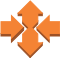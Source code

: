 <?xml version="1.0" encoding="UTF-8"?>
<dia:diagram xmlns:dia="http://www.lysator.liu.se/~alla/dia/">
  <dia:layer name="Fondo" visible="true" active="true">
    <dia:group>
      <dia:group>
        <dia:group>
          <dia:group>
            <dia:object type="Standard - Box" version="0" id="O0">
              <dia:attribute name="obj_pos">
                <dia:point val="1.892,1.694"/>
              </dia:attribute>
              <dia:attribute name="obj_bb">
                <dia:rectangle val="1.892,1.694;2.117,1.821"/>
              </dia:attribute>
              <dia:attribute name="elem_corner">
                <dia:point val="1.892,1.694"/>
              </dia:attribute>
              <dia:attribute name="elem_width">
                <dia:real val="0.225"/>
              </dia:attribute>
              <dia:attribute name="elem_height">
                <dia:real val="0.127"/>
              </dia:attribute>
              <dia:attribute name="border_width">
                <dia:real val="0"/>
              </dia:attribute>
              <dia:attribute name="border_color">
                <dia:color val="#9d5125"/>
              </dia:attribute>
              <dia:attribute name="inner_color">
                <dia:color val="#9d5125"/>
              </dia:attribute>
              <dia:attribute name="show_background">
                <dia:boolean val="true"/>
              </dia:attribute>
            </dia:object>
          </dia:group>
          <dia:group>
            <dia:object type="Standard - Box" version="0" id="O1">
              <dia:attribute name="obj_pos">
                <dia:point val="2.874,1.694"/>
              </dia:attribute>
              <dia:attribute name="obj_bb">
                <dia:rectangle val="2.874,1.694;3.098,1.821"/>
              </dia:attribute>
              <dia:attribute name="elem_corner">
                <dia:point val="2.874,1.694"/>
              </dia:attribute>
              <dia:attribute name="elem_width">
                <dia:real val="0.225"/>
              </dia:attribute>
              <dia:attribute name="elem_height">
                <dia:real val="0.127"/>
              </dia:attribute>
              <dia:attribute name="border_width">
                <dia:real val="0"/>
              </dia:attribute>
              <dia:attribute name="border_color">
                <dia:color val="#9d5125"/>
              </dia:attribute>
              <dia:attribute name="inner_color">
                <dia:color val="#9d5125"/>
              </dia:attribute>
              <dia:attribute name="show_background">
                <dia:boolean val="true"/>
              </dia:attribute>
            </dia:object>
          </dia:group>
          <dia:group>
            <dia:object type="Standard - Polygon" version="0" id="O2">
              <dia:attribute name="obj_pos">
                <dia:point val="2.874,2.102"/>
              </dia:attribute>
              <dia:attribute name="obj_bb">
                <dia:rectangle val="2.569,2.102;2.874,2.543"/>
              </dia:attribute>
              <dia:attribute name="poly_points">
                <dia:point val="2.874,2.102"/>
                <dia:point val="2.874,2.229"/>
                <dia:point val="2.569,2.543"/>
                <dia:point val="2.569,2.415"/>
              </dia:attribute>
              <dia:attribute name="line_color">
                <dia:color val="#9d5125"/>
              </dia:attribute>
              <dia:attribute name="line_width">
                <dia:real val="0"/>
              </dia:attribute>
              <dia:attribute name="inner_color">
                <dia:color val="#9d5125"/>
              </dia:attribute>
              <dia:attribute name="show_background">
                <dia:boolean val="true"/>
              </dia:attribute>
            </dia:object>
          </dia:group>
          <dia:group>
            <dia:object type="Standard - Polygon" version="0" id="O3">
              <dia:attribute name="obj_pos">
                <dia:point val="2.434,2.415"/>
              </dia:attribute>
              <dia:attribute name="obj_bb">
                <dia:rectangle val="2.117,2.091;2.434,2.543"/>
              </dia:attribute>
              <dia:attribute name="poly_points">
                <dia:point val="2.434,2.415"/>
                <dia:point val="2.434,2.543"/>
                <dia:point val="2.117,2.218"/>
                <dia:point val="2.117,2.091"/>
              </dia:attribute>
              <dia:attribute name="line_color">
                <dia:color val="#9d5125"/>
              </dia:attribute>
              <dia:attribute name="line_width">
                <dia:real val="0"/>
              </dia:attribute>
              <dia:attribute name="inner_color">
                <dia:color val="#9d5125"/>
              </dia:attribute>
              <dia:attribute name="show_background">
                <dia:boolean val="true"/>
              </dia:attribute>
            </dia:object>
          </dia:group>
          <dia:group>
            <dia:object type="Standard - Box" version="0" id="O4">
              <dia:attribute name="obj_pos">
                <dia:point val="3.444,2.71"/>
              </dia:attribute>
              <dia:attribute name="obj_bb">
                <dia:rectangle val="3.444,2.71;3.966,2.837"/>
              </dia:attribute>
              <dia:attribute name="elem_corner">
                <dia:point val="3.444,2.71"/>
              </dia:attribute>
              <dia:attribute name="elem_width">
                <dia:real val="0.521"/>
              </dia:attribute>
              <dia:attribute name="elem_height">
                <dia:real val="0.127"/>
              </dia:attribute>
              <dia:attribute name="border_width">
                <dia:real val="0"/>
              </dia:attribute>
              <dia:attribute name="border_color">
                <dia:color val="#9d5125"/>
              </dia:attribute>
              <dia:attribute name="inner_color">
                <dia:color val="#9d5125"/>
              </dia:attribute>
              <dia:attribute name="show_background">
                <dia:boolean val="true"/>
              </dia:attribute>
            </dia:object>
          </dia:group>
          <dia:group>
            <dia:object type="Standard - Box" version="0" id="O5">
              <dia:attribute name="obj_pos">
                <dia:point val="1.034,2.71"/>
              </dia:attribute>
              <dia:attribute name="obj_bb">
                <dia:rectangle val="1.034,2.71;1.556,2.837"/>
              </dia:attribute>
              <dia:attribute name="elem_corner">
                <dia:point val="1.034,2.71"/>
              </dia:attribute>
              <dia:attribute name="elem_width">
                <dia:real val="0.521"/>
              </dia:attribute>
              <dia:attribute name="elem_height">
                <dia:real val="0.127"/>
              </dia:attribute>
              <dia:attribute name="border_width">
                <dia:real val="0"/>
              </dia:attribute>
              <dia:attribute name="border_color">
                <dia:color val="#9d5125"/>
              </dia:attribute>
              <dia:attribute name="inner_color">
                <dia:color val="#9d5125"/>
              </dia:attribute>
              <dia:attribute name="show_background">
                <dia:boolean val="true"/>
              </dia:attribute>
            </dia:object>
          </dia:group>
          <dia:group>
            <dia:object type="Standard - Polygon" version="0" id="O6">
              <dia:attribute name="obj_pos">
                <dia:point val="3.444,3.015"/>
              </dia:attribute>
              <dia:attribute name="obj_bb">
                <dia:rectangle val="2.833,2.412;3.444,3.142"/>
              </dia:attribute>
              <dia:attribute name="poly_points">
                <dia:point val="3.444,3.015"/>
                <dia:point val="3.444,3.142"/>
                <dia:point val="2.833,2.539"/>
                <dia:point val="2.833,2.412"/>
              </dia:attribute>
              <dia:attribute name="line_color">
                <dia:color val="#9d5125"/>
              </dia:attribute>
              <dia:attribute name="line_width">
                <dia:real val="0"/>
              </dia:attribute>
              <dia:attribute name="inner_color">
                <dia:color val="#9d5125"/>
              </dia:attribute>
              <dia:attribute name="show_background">
                <dia:boolean val="true"/>
              </dia:attribute>
            </dia:object>
          </dia:group>
          <dia:group>
            <dia:object type="Standard - Polygon" version="0" id="O7">
              <dia:attribute name="obj_pos">
                <dia:point val="1.556,1.817"/>
              </dia:attribute>
              <dia:attribute name="obj_bb">
                <dia:rectangle val="1.034,1.817;2.167,3.015"/>
              </dia:attribute>
              <dia:attribute name="poly_points">
                <dia:point val="1.556,1.817"/>
                <dia:point val="2.167,2.419"/>
                <dia:point val="1.556,3.015"/>
                <dia:point val="1.556,2.71"/>
                <dia:point val="1.034,2.71"/>
                <dia:point val="1.034,2.121"/>
                <dia:point val="1.556,2.121"/>
              </dia:attribute>
              <dia:attribute name="line_color">
                <dia:color val="#f48334"/>
              </dia:attribute>
              <dia:attribute name="line_width">
                <dia:real val="0"/>
              </dia:attribute>
              <dia:attribute name="inner_color">
                <dia:color val="#f48334"/>
              </dia:attribute>
              <dia:attribute name="show_background">
                <dia:boolean val="true"/>
              </dia:attribute>
            </dia:object>
          </dia:group>
          <dia:group>
            <dia:object type="Standard - Polygon" version="0" id="O8">
              <dia:attribute name="obj_pos">
                <dia:point val="2.167,2.419"/>
              </dia:attribute>
              <dia:attribute name="obj_bb">
                <dia:rectangle val="1.556,2.419;2.167,3.142"/>
              </dia:attribute>
              <dia:attribute name="poly_points">
                <dia:point val="2.167,2.419"/>
                <dia:point val="2.167,2.546"/>
                <dia:point val="1.556,3.142"/>
                <dia:point val="1.556,3.015"/>
              </dia:attribute>
              <dia:attribute name="line_color">
                <dia:color val="#9d5125"/>
              </dia:attribute>
              <dia:attribute name="line_width">
                <dia:real val="0"/>
              </dia:attribute>
              <dia:attribute name="inner_color">
                <dia:color val="#9d5125"/>
              </dia:attribute>
              <dia:attribute name="show_background">
                <dia:boolean val="true"/>
              </dia:attribute>
            </dia:object>
          </dia:group>
          <dia:group>
            <dia:object type="Standard - Polygon" version="0" id="O9">
              <dia:attribute name="obj_pos">
                <dia:point val="3.444,1.817"/>
              </dia:attribute>
              <dia:attribute name="obj_bb">
                <dia:rectangle val="2.833,1.817;3.966,3.015"/>
              </dia:attribute>
              <dia:attribute name="poly_points">
                <dia:point val="3.444,1.817"/>
                <dia:point val="3.444,2.121"/>
                <dia:point val="3.966,2.121"/>
                <dia:point val="3.966,2.71"/>
                <dia:point val="3.444,2.71"/>
                <dia:point val="3.444,3.015"/>
                <dia:point val="2.833,2.412"/>
              </dia:attribute>
              <dia:attribute name="line_color">
                <dia:color val="#f48334"/>
              </dia:attribute>
              <dia:attribute name="line_width">
                <dia:real val="0"/>
              </dia:attribute>
              <dia:attribute name="inner_color">
                <dia:color val="#f48334"/>
              </dia:attribute>
              <dia:attribute name="show_background">
                <dia:boolean val="true"/>
              </dia:attribute>
            </dia:object>
          </dia:group>
          <dia:group>
            <dia:object type="Standard - Polygon" version="0" id="O10">
              <dia:attribute name="obj_pos">
                <dia:point val="3.098,3.179"/>
              </dia:attribute>
              <dia:attribute name="obj_bb">
                <dia:rectangle val="2.463,3.179;3.098,3.913"/>
              </dia:attribute>
              <dia:attribute name="poly_points">
                <dia:point val="3.098,3.179"/>
                <dia:point val="3.098,3.306"/>
                <dia:point val="2.492,3.913"/>
                <dia:point val="2.463,3.758"/>
              </dia:attribute>
              <dia:attribute name="line_color">
                <dia:color val="#9d5125"/>
              </dia:attribute>
              <dia:attribute name="line_width">
                <dia:real val="0"/>
              </dia:attribute>
              <dia:attribute name="inner_color">
                <dia:color val="#9d5125"/>
              </dia:attribute>
              <dia:attribute name="show_background">
                <dia:boolean val="true"/>
              </dia:attribute>
            </dia:object>
          </dia:group>
          <dia:group>
            <dia:object type="Standard - Polygon" version="0" id="O11">
              <dia:attribute name="obj_pos">
                <dia:point val="2.492,3.786"/>
              </dia:attribute>
              <dia:attribute name="obj_bb">
                <dia:rectangle val="1.892,3.179;2.492,3.913"/>
              </dia:attribute>
              <dia:attribute name="poly_points">
                <dia:point val="2.492,3.786"/>
                <dia:point val="2.492,3.913"/>
                <dia:point val="1.892,3.306"/>
                <dia:point val="1.892,3.179"/>
              </dia:attribute>
              <dia:attribute name="line_color">
                <dia:color val="#9d5125"/>
              </dia:attribute>
              <dia:attribute name="line_width">
                <dia:real val="0"/>
              </dia:attribute>
              <dia:attribute name="inner_color">
                <dia:color val="#9d5125"/>
              </dia:attribute>
              <dia:attribute name="show_background">
                <dia:boolean val="true"/>
              </dia:attribute>
            </dia:object>
          </dia:group>
          <dia:group>
            <dia:object type="Standard - Polygon" version="0" id="O12">
              <dia:attribute name="obj_pos">
                <dia:point val="2.499,1.087"/>
              </dia:attribute>
              <dia:attribute name="obj_bb">
                <dia:rectangle val="1.892,1.087;3.098,3.786"/>
              </dia:attribute>
              <dia:attribute name="poly_points">
                <dia:point val="2.499,1.087"/>
                <dia:point val="3.098,1.694"/>
                <dia:point val="2.874,1.694"/>
                <dia:point val="2.874,2.102"/>
                <dia:point val="2.569,2.415"/>
                <dia:point val="2.874,2.738"/>
                <dia:point val="2.874,3.179"/>
                <dia:point val="3.098,3.179"/>
                <dia:point val="2.492,3.786"/>
                <dia:point val="1.892,3.179"/>
                <dia:point val="2.117,3.179"/>
                <dia:point val="2.117,2.742"/>
                <dia:point val="2.434,2.415"/>
                <dia:point val="2.117,2.091"/>
                <dia:point val="2.117,1.694"/>
                <dia:point val="1.892,1.694"/>
              </dia:attribute>
              <dia:attribute name="line_color">
                <dia:color val="#f48334"/>
              </dia:attribute>
              <dia:attribute name="line_width">
                <dia:real val="0"/>
              </dia:attribute>
              <dia:attribute name="inner_color">
                <dia:color val="#f48334"/>
              </dia:attribute>
              <dia:attribute name="show_background">
                <dia:boolean val="true"/>
              </dia:attribute>
            </dia:object>
          </dia:group>
        </dia:group>
      </dia:group>
    </dia:group>
  </dia:layer>
</dia:diagram>
